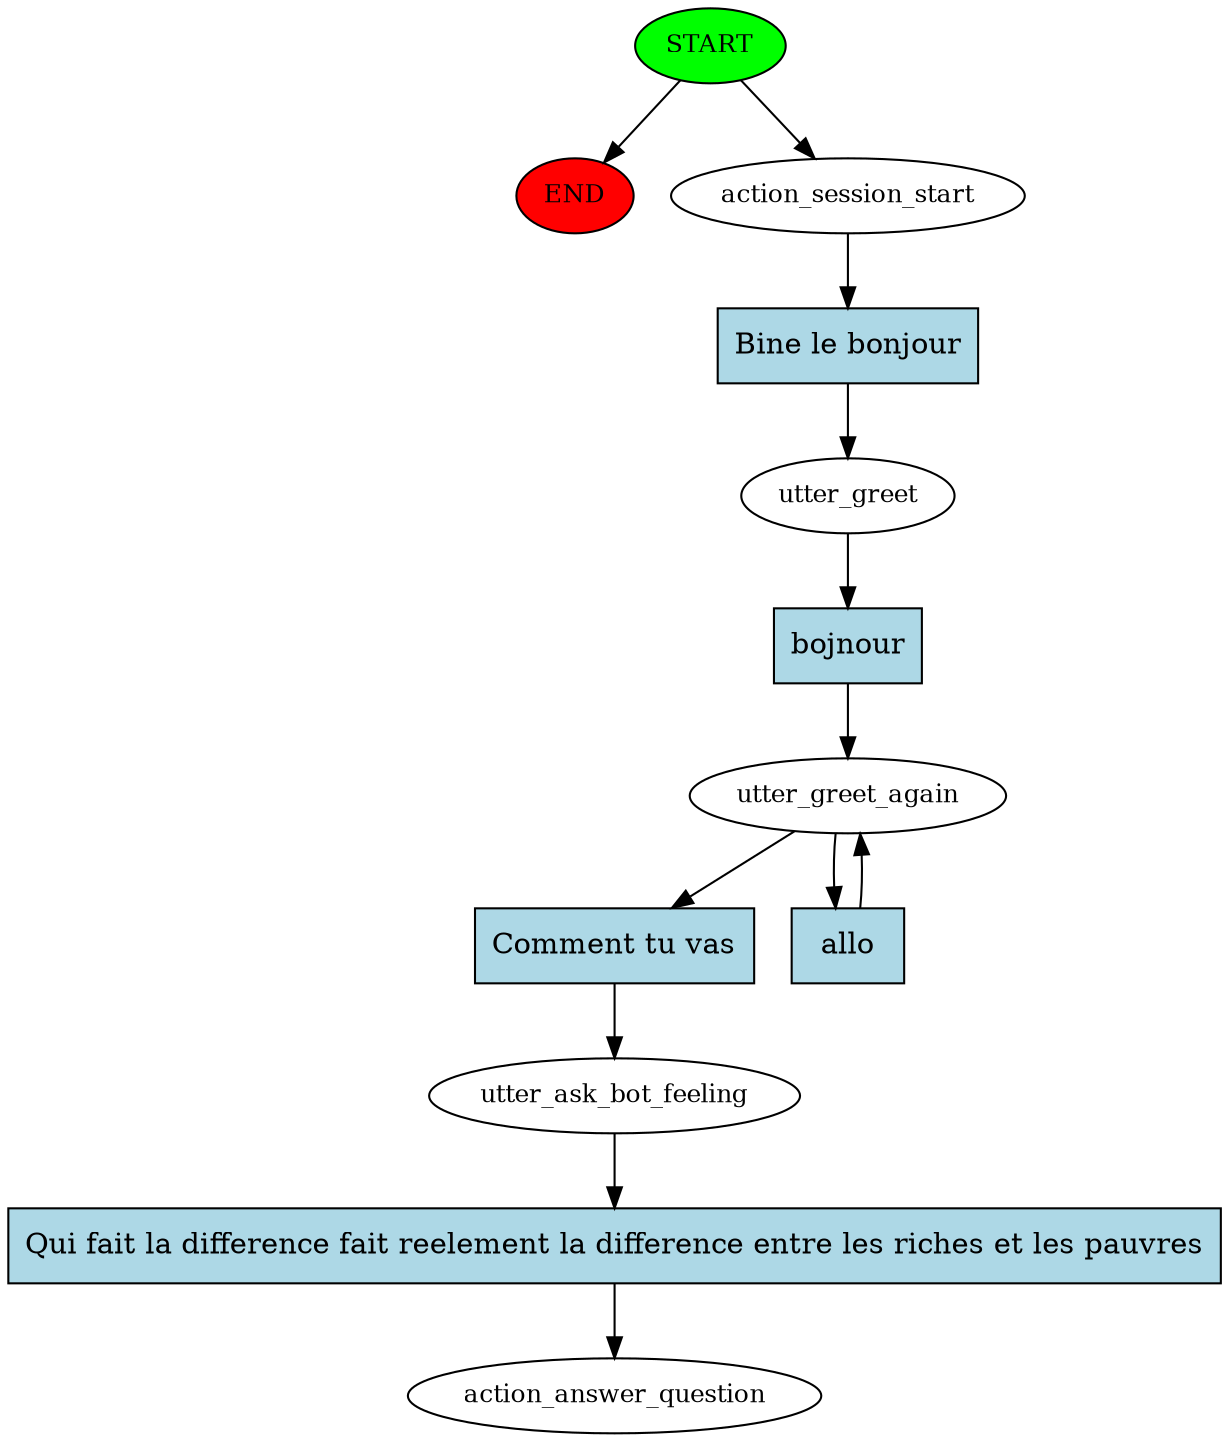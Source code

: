 digraph  {
0 [class="start active", fillcolor=green, fontsize=12, label=START, style=filled];
"-1" [class=end, fillcolor=red, fontsize=12, label=END, style=filled];
1 [class=active, fontsize=12, label=action_session_start];
2 [class=active, fontsize=12, label=utter_greet];
3 [class=active, fontsize=12, label=utter_greet_again];
5 [class=active, fontsize=12, label=utter_ask_bot_feeling];
6 [class="dashed active", fontsize=12, label=action_answer_question];
7 [class="intent active", fillcolor=lightblue, label="Bine le bonjour", shape=rect, style=filled];
8 [class="intent active", fillcolor=lightblue, label=bojnour, shape=rect, style=filled];
9 [class="intent active", fillcolor=lightblue, label="Comment tu vas", shape=rect, style=filled];
10 [class="intent active", fillcolor=lightblue, label=allo, shape=rect, style=filled];
11 [class="intent active", fillcolor=lightblue, label="Qui fait la difference fait reelement la difference entre les riches et les pauvres", shape=rect, style=filled];
0 -> "-1"  [class="", key=NONE, label=""];
0 -> 1  [class=active, key=NONE, label=""];
1 -> 7  [class=active, key=0];
2 -> 8  [class=active, key=0];
3 -> 9  [class=active, key=0];
3 -> 10  [class=active, key=0];
5 -> 11  [class=active, key=0];
7 -> 2  [class=active, key=0];
8 -> 3  [class=active, key=0];
9 -> 5  [class=active, key=0];
10 -> 3  [class=active, key=0];
11 -> 6  [class=active, key=0];
}
